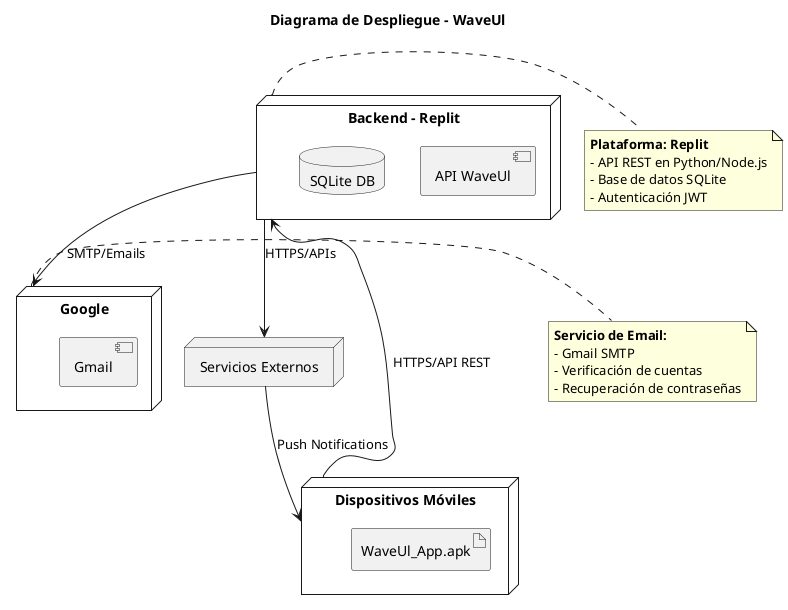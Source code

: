 @startuml
title Diagrama de Despliegue - WaveUl

' Nodos principales
node "Dispositivos Móviles" {
  artifact "WaveUl_App.apk"
}

node "Backend - Replit" {
  component "API WaveUl"
  database "SQLite DB"
}

node "Google" {
  component "Gmail"
}

node "Servicios Externos" {
  
}

' Conexiones entre nodos
"Dispositivos Móviles" --> "Backend - Replit" : HTTPS/API REST
"Backend - Replit" --> "Google" : SMTP/Emails
"Backend - Replit" --> "Servicios Externos" : HTTPS/APIs
"Servicios Externos" --> "Dispositivos Móviles" : Push Notifications

' Notas explicativas
note right of "Backend - Replit"
  **Plataforma: Replit**
  - API REST en Python/Node.js
  - Base de datos SQLite
  - Autenticación JWT
end note

note right of "Google"
  **Servicio de Email:**
  - Gmail SMTP
  - Verificación de cuentas
  - Recuperación de contraseñas
end note

@enduml